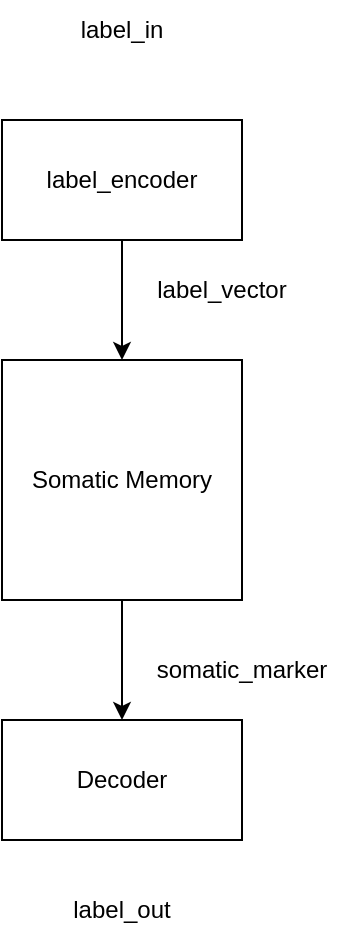 <mxfile>
    <diagram id="FrE58e5pkLdEuxEOq50C" name="Page-1">
        <mxGraphModel dx="962" dy="619" grid="1" gridSize="10" guides="1" tooltips="1" connect="1" arrows="1" fold="1" page="1" pageScale="1" pageWidth="850" pageHeight="1100" math="0" shadow="0">
            <root>
                <mxCell id="0"/>
                <mxCell id="1" parent="0"/>
                <mxCell id="6" style="edgeStyle=none;html=1;exitX=0.5;exitY=1;exitDx=0;exitDy=0;entryX=0.5;entryY=0;entryDx=0;entryDy=0;" edge="1" parent="1" source="2" target="3">
                    <mxGeometry relative="1" as="geometry"/>
                </mxCell>
                <mxCell id="2" value="label_encoder" style="rounded=0;whiteSpace=wrap;html=1;" vertex="1" parent="1">
                    <mxGeometry x="40" y="80" width="120" height="60" as="geometry"/>
                </mxCell>
                <mxCell id="7" style="edgeStyle=none;html=1;exitX=0.5;exitY=1;exitDx=0;exitDy=0;" edge="1" parent="1" source="3" target="5">
                    <mxGeometry relative="1" as="geometry"/>
                </mxCell>
                <mxCell id="3" value="Somatic Memory" style="whiteSpace=wrap;html=1;aspect=fixed;" vertex="1" parent="1">
                    <mxGeometry x="40" y="200" width="120" height="120" as="geometry"/>
                </mxCell>
                <mxCell id="5" value="Decoder" style="rounded=0;whiteSpace=wrap;html=1;" vertex="1" parent="1">
                    <mxGeometry x="40" y="380" width="120" height="60" as="geometry"/>
                </mxCell>
                <mxCell id="8" value="label_in" style="text;html=1;strokeColor=none;fillColor=none;align=center;verticalAlign=middle;whiteSpace=wrap;rounded=0;" vertex="1" parent="1">
                    <mxGeometry x="70" y="20" width="60" height="30" as="geometry"/>
                </mxCell>
                <mxCell id="9" value="label_vector" style="text;html=1;strokeColor=none;fillColor=none;align=center;verticalAlign=middle;whiteSpace=wrap;rounded=0;" vertex="1" parent="1">
                    <mxGeometry x="110" y="150" width="80" height="30" as="geometry"/>
                </mxCell>
                <mxCell id="11" value="somatic_marker" style="text;html=1;strokeColor=none;fillColor=none;align=center;verticalAlign=middle;whiteSpace=wrap;rounded=0;" vertex="1" parent="1">
                    <mxGeometry x="110" y="340" width="100" height="30" as="geometry"/>
                </mxCell>
                <mxCell id="12" value="label_out" style="text;html=1;strokeColor=none;fillColor=none;align=center;verticalAlign=middle;whiteSpace=wrap;rounded=0;" vertex="1" parent="1">
                    <mxGeometry x="60" y="460" width="80" height="30" as="geometry"/>
                </mxCell>
            </root>
        </mxGraphModel>
    </diagram>
</mxfile>